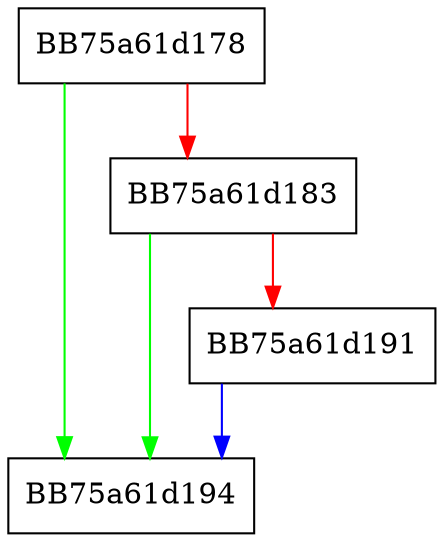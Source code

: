 digraph get_authenticodehash_sha1 {
  node [shape="box"];
  graph [splines=ortho];
  BB75a61d178 -> BB75a61d194 [color="green"];
  BB75a61d178 -> BB75a61d183 [color="red"];
  BB75a61d183 -> BB75a61d194 [color="green"];
  BB75a61d183 -> BB75a61d191 [color="red"];
  BB75a61d191 -> BB75a61d194 [color="blue"];
}